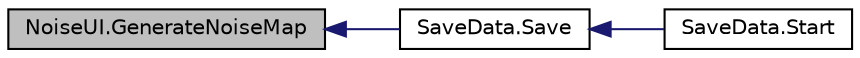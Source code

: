 digraph "NoiseUI.GenerateNoiseMap"
{
  edge [fontname="Helvetica",fontsize="10",labelfontname="Helvetica",labelfontsize="10"];
  node [fontname="Helvetica",fontsize="10",shape=record];
  rankdir="LR";
  Node2 [label="NoiseUI.GenerateNoiseMap",height=0.2,width=0.4,color="black", fillcolor="grey75", style="filled", fontcolor="black"];
  Node2 -> Node3 [dir="back",color="midnightblue",fontsize="10",style="solid",fontname="Helvetica"];
  Node3 [label="SaveData.Save",height=0.2,width=0.4,color="black", fillcolor="white", style="filled",URL="$class_save_data.html#aaae8781724c7b87aeb57a6a60609b687",tooltip="Saves the data to a file "];
  Node3 -> Node4 [dir="back",color="midnightblue",fontsize="10",style="solid",fontname="Helvetica"];
  Node4 [label="SaveData.Start",height=0.2,width=0.4,color="black", fillcolor="white", style="filled",URL="$class_save_data.html#af64a9779645b78c6436f74eaf25c85a8",tooltip="Initiate class and add listeners to the two commands "];
}
